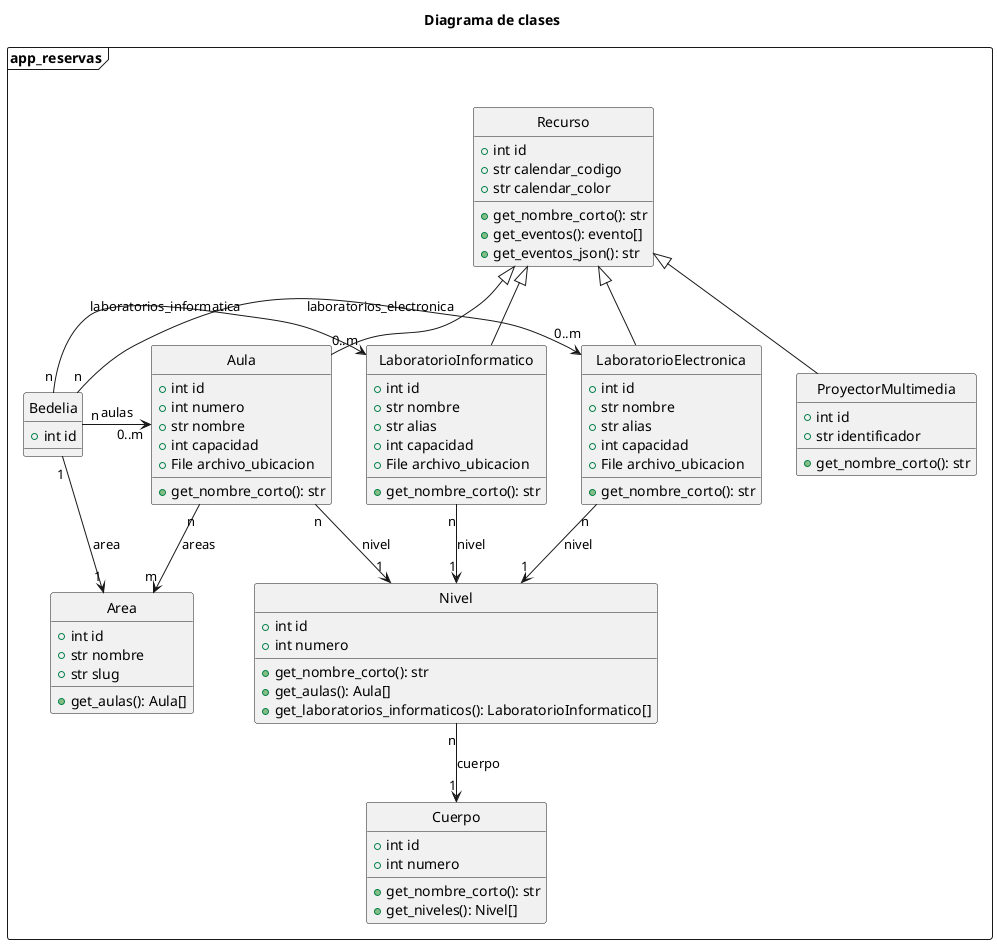 @startuml diagrama_clases.png

title Diagrama de clases

hide circle

package app_reservas <<Frame>> {
    class Area {
        ' Atributos
        + int id
        + str nombre
        + str slug
        ' Métodos
        + get_aulas(): Aula[]
    }

    class Recurso {
        ' Atributos
        + int id
        + str calendar_codigo
        + str calendar_color
        ' Métodos
        + get_nombre_corto(): str
        + get_eventos(): evento[]
        + get_eventos_json(): str
    }

    class Aula {
        ' Atributos
        + int id
        + int numero
        + str nombre
        + int capacidad
        + File archivo_ubicacion
        ' Métodos
        + get_nombre_corto(): str
    }

    class Bedelia {
        ' Atributos
        + int id
    }

    class Cuerpo {
        ' Atributos
        + int id
        + int numero
        ' Métodos
        + get_nombre_corto(): str
        + get_niveles(): Nivel[]
    }

    class LaboratorioElectronica {
        ' Atributos
        + int id
        + str nombre
        + str alias
        + int capacidad
        + File archivo_ubicacion
        ' Métodos
        + get_nombre_corto(): str
    }

    class LaboratorioInformatico {
        ' Atributos
        + int id
        + str nombre
        + str alias
        + int capacidad
        + File archivo_ubicacion
        ' Métodos
        + get_nombre_corto(): str
    }

    class Nivel {
        ' Atributos
        + int id
        + int numero
        ' Métodos
        + get_nombre_corto(): str
        + get_aulas(): Aula[]
        + get_laboratorios_informaticos(): LaboratorioInformatico[]
    }

    class ProyectorMultimedia {
        ' Atributos
        + int id
        + str identificador
        ' Métodos
        + get_nombre_corto(): str
    }


    ' Relaciones

    Aula "n" --> "m" Area: areas
    Aula "n" --> "1" Nivel: nivel

    Bedelia "1" --> "1" Area: area
    Bedelia "n" -> "0..m" Aula: aulas
    Bedelia "n" -> "0..m" LaboratorioElectronica: laboratorios_electronica
    Bedelia "n" -> "0..m" LaboratorioInformatico: laboratorios_informatica

    LaboratorioElectronica "n" --> "1" Nivel: nivel
    LaboratorioInformatico "n" --> "1" Nivel: nivel

    Nivel "n" --> "1" Cuerpo: cuerpo


    ' Herencias

    Recurso <|-- Aula
    Recurso <|-- LaboratorioElectronica
    Recurso <|-- LaboratorioInformatico
    Recurso <|-- ProyectorMultimedia
}

@enduml
